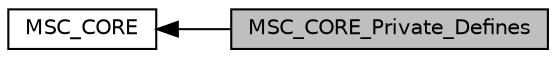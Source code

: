 digraph "MSC_CORE_Private_Defines"
{
  edge [fontname="Helvetica",fontsize="10",labelfontname="Helvetica",labelfontsize="10"];
  node [fontname="Helvetica",fontsize="10",shape=record];
  rankdir=LR;
  Node1 [label="MSC_CORE",height=0.2,width=0.4,color="black", fillcolor="white", style="filled",URL="$group___m_s_c___c_o_r_e.html",tooltip="Mass storage core module. "];
  Node0 [label="MSC_CORE_Private_Defines",height=0.2,width=0.4,color="black", fillcolor="grey75", style="filled", fontcolor="black"];
  Node1->Node0 [shape=plaintext, dir="back", style="solid"];
}
